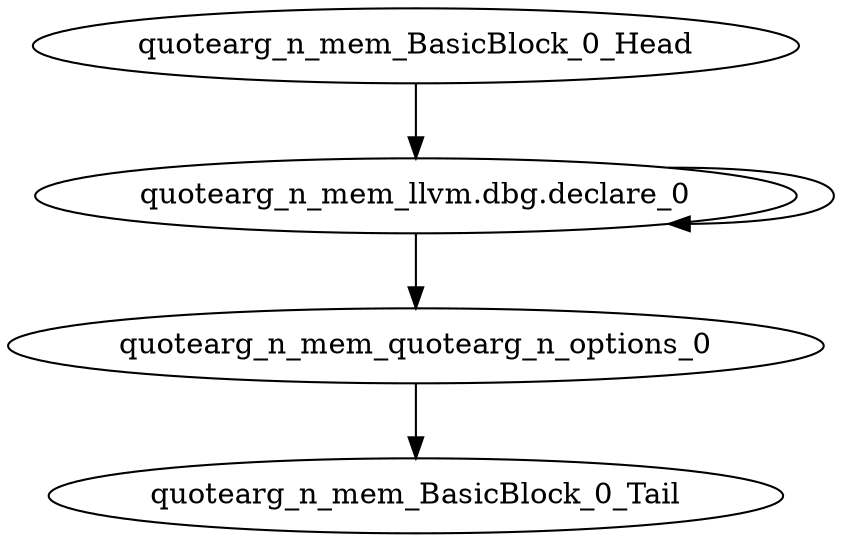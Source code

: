 digraph G {
    "quotearg_n_mem_BasicBlock_0_Head" -> "quotearg_n_mem_llvm.dbg.declare_0"
    "quotearg_n_mem_quotearg_n_options_0" -> "quotearg_n_mem_BasicBlock_0_Tail"
    "quotearg_n_mem_llvm.dbg.declare_0" -> "quotearg_n_mem_quotearg_n_options_0"
    "quotearg_n_mem_llvm.dbg.declare_0" -> "quotearg_n_mem_llvm.dbg.declare_0"
}
